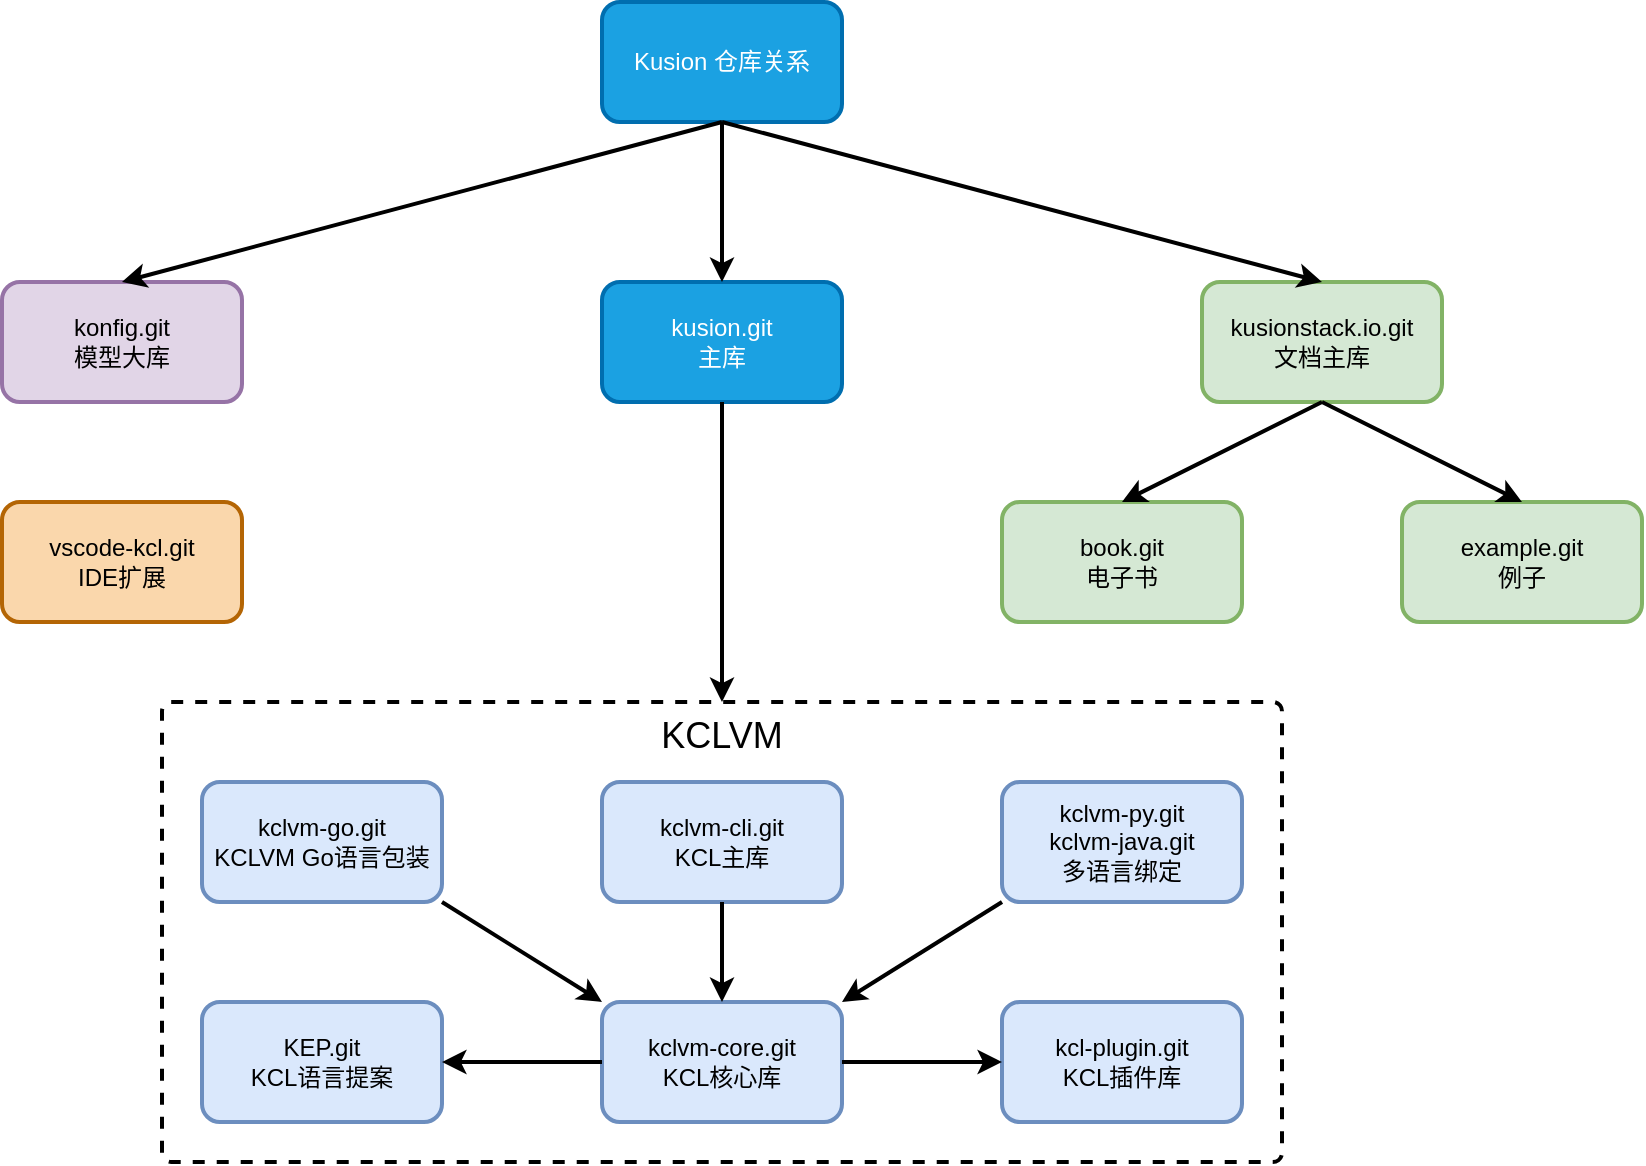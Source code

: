 <mxfile version="14.9.6" type="device"><diagram id="B8-tpyZa-beBFCcC5AaC" name="第 1 页"><mxGraphModel dx="1719" dy="1841" grid="1" gridSize="10" guides="1" tooltips="1" connect="1" arrows="1" fold="1" page="1" pageScale="1" pageWidth="827" pageHeight="1169" math="0" shadow="0"><root><mxCell id="0"/><mxCell id="1" parent="0"/><mxCell id="XIu2sxjIP9zPH9Uf-73c-1" value="Kusion 仓库关系" style="rounded=1;whiteSpace=wrap;html=1;strokeWidth=2;fillColor=#1ba1e2;strokeColor=#006EAF;fontColor=#ffffff;" parent="1" vertex="1"><mxGeometry x="-280" y="-470" width="120" height="60" as="geometry"/></mxCell><mxCell id="XIu2sxjIP9zPH9Uf-73c-2" value="kusion.git&lt;br&gt;主库" style="rounded=1;whiteSpace=wrap;html=1;strokeWidth=2;fillColor=#1ba1e2;strokeColor=#006EAF;fontColor=#ffffff;" parent="1" vertex="1"><mxGeometry x="-280" y="-330" width="120" height="60" as="geometry"/></mxCell><mxCell id="XIu2sxjIP9zPH9Uf-73c-6" value="kusionstack.io.git&lt;br&gt;文档主库" style="rounded=1;whiteSpace=wrap;html=1;strokeWidth=2;fillColor=#d5e8d4;strokeColor=#82b366;" parent="1" vertex="1"><mxGeometry x="20" y="-330" width="120" height="60" as="geometry"/></mxCell><mxCell id="XIu2sxjIP9zPH9Uf-73c-7" value="konfig.git&lt;br&gt;模型大库" style="rounded=1;whiteSpace=wrap;html=1;strokeWidth=2;fillColor=#e1d5e7;strokeColor=#9673a6;" parent="1" vertex="1"><mxGeometry x="-580" y="-330" width="120" height="60" as="geometry"/></mxCell><mxCell id="XIu2sxjIP9zPH9Uf-73c-10" value="" style="endArrow=classic;html=1;strokeWidth=2;exitX=0.5;exitY=1;exitDx=0;exitDy=0;entryX=0.5;entryY=0;entryDx=0;entryDy=0;" parent="1" source="XIu2sxjIP9zPH9Uf-73c-1" target="XIu2sxjIP9zPH9Uf-73c-7" edge="1"><mxGeometry width="50" height="50" relative="1" as="geometry"><mxPoint x="-120" y="-210" as="sourcePoint"/><mxPoint x="-70" y="-260" as="targetPoint"/></mxGeometry></mxCell><mxCell id="XIu2sxjIP9zPH9Uf-73c-11" value="" style="endArrow=classic;html=1;strokeWidth=2;entryX=0.5;entryY=0;entryDx=0;entryDy=0;" parent="1" target="XIu2sxjIP9zPH9Uf-73c-6" edge="1"><mxGeometry width="50" height="50" relative="1" as="geometry"><mxPoint x="-220" y="-410" as="sourcePoint"/><mxPoint x="-410" y="-320" as="targetPoint"/></mxGeometry></mxCell><mxCell id="XIu2sxjIP9zPH9Uf-73c-12" value="" style="endArrow=classic;html=1;strokeWidth=2;exitX=0.5;exitY=1;exitDx=0;exitDy=0;entryX=0.5;entryY=0;entryDx=0;entryDy=0;" parent="1" source="XIu2sxjIP9zPH9Uf-73c-1" target="XIu2sxjIP9zPH9Uf-73c-2" edge="1"><mxGeometry width="50" height="50" relative="1" as="geometry"><mxPoint x="-200" y="-390" as="sourcePoint"/><mxPoint x="-400" y="-310" as="targetPoint"/></mxGeometry></mxCell><mxCell id="XIu2sxjIP9zPH9Uf-73c-21" value="book.git&lt;br&gt;电子书" style="rounded=1;whiteSpace=wrap;html=1;strokeWidth=2;fillColor=#d5e8d4;strokeColor=#82b366;" parent="1" vertex="1"><mxGeometry x="-80" y="-220" width="120" height="60" as="geometry"/></mxCell><mxCell id="XIu2sxjIP9zPH9Uf-73c-22" value="example.git&lt;br&gt;例子" style="rounded=1;whiteSpace=wrap;html=1;strokeWidth=2;fillColor=#d5e8d4;strokeColor=#82b366;" parent="1" vertex="1"><mxGeometry x="120" y="-220" width="120" height="60" as="geometry"/></mxCell><mxCell id="XIu2sxjIP9zPH9Uf-73c-24" value="" style="endArrow=classic;html=1;strokeWidth=2;exitX=0.5;exitY=1;exitDx=0;exitDy=0;entryX=0.5;entryY=0;entryDx=0;entryDy=0;" parent="1" source="XIu2sxjIP9zPH9Uf-73c-6" target="XIu2sxjIP9zPH9Uf-73c-21" edge="1"><mxGeometry width="50" height="50" relative="1" as="geometry"><mxPoint x="-210" y="-260" as="sourcePoint"/><mxPoint x="-210" y="-200" as="targetPoint"/></mxGeometry></mxCell><mxCell id="XIu2sxjIP9zPH9Uf-73c-25" value="" style="endArrow=classic;html=1;strokeWidth=2;exitX=0.5;exitY=1;exitDx=0;exitDy=0;entryX=0.5;entryY=0;entryDx=0;entryDy=0;entryPerimeter=0;" parent="1" source="XIu2sxjIP9zPH9Uf-73c-6" target="XIu2sxjIP9zPH9Uf-73c-22" edge="1"><mxGeometry width="50" height="50" relative="1" as="geometry"><mxPoint x="-200" y="-250" as="sourcePoint"/><mxPoint x="-200" y="-190" as="targetPoint"/></mxGeometry></mxCell><mxCell id="XIu2sxjIP9zPH9Uf-73c-32" value="" style="endArrow=classic;html=1;strokeWidth=2;exitX=0.5;exitY=1;exitDx=0;exitDy=0;entryX=0.5;entryY=0;entryDx=0;entryDy=0;" parent="1" source="XIu2sxjIP9zPH9Uf-73c-2" target="XIu2sxjIP9zPH9Uf-73c-27" edge="1"><mxGeometry width="50" height="50" relative="1" as="geometry"><mxPoint x="-180" y="30" as="sourcePoint"/><mxPoint x="-180" y="80" as="targetPoint"/></mxGeometry></mxCell><mxCell id="XIu2sxjIP9zPH9Uf-73c-34" value="vscode-kcl.git&lt;br&gt;IDE扩展" style="rounded=1;whiteSpace=wrap;html=1;strokeWidth=2;fillColor=#fad7ac;strokeColor=#b46504;" parent="1" vertex="1"><mxGeometry x="-580" y="-220" width="120" height="60" as="geometry"/></mxCell><mxCell id="XIu2sxjIP9zPH9Uf-73c-35" value="" style="group" parent="1" vertex="1" connectable="0"><mxGeometry x="-500" y="-120" width="560" height="230" as="geometry"/></mxCell><mxCell id="XIu2sxjIP9zPH9Uf-73c-27" value="&lt;font style=&quot;font-size: 18px&quot;&gt;KCLVM&lt;/font&gt;" style="rounded=1;whiteSpace=wrap;html=1;strokeWidth=2;arcSize=2;fillColor=none;verticalAlign=top;dashed=1;" parent="XIu2sxjIP9zPH9Uf-73c-35" vertex="1"><mxGeometry width="560" height="230" as="geometry"/></mxCell><mxCell id="XIu2sxjIP9zPH9Uf-73c-3" value="kclvm-cli.git&lt;br&gt;KCL主库" style="rounded=1;whiteSpace=wrap;html=1;strokeWidth=2;fillColor=#dae8fc;strokeColor=#6c8ebf;" parent="XIu2sxjIP9zPH9Uf-73c-35" vertex="1"><mxGeometry x="220" y="40" width="120" height="60" as="geometry"/></mxCell><mxCell id="XIu2sxjIP9zPH9Uf-73c-4" value="kclvm-core.git&lt;br&gt;KCL核心库" style="rounded=1;whiteSpace=wrap;html=1;strokeWidth=2;fillColor=#dae8fc;strokeColor=#6c8ebf;" parent="XIu2sxjIP9zPH9Uf-73c-35" vertex="1"><mxGeometry x="220" y="150" width="120" height="60" as="geometry"/></mxCell><mxCell id="XIu2sxjIP9zPH9Uf-73c-5" value="kclvm-go.git&lt;br&gt;KCLVM Go语言包装" style="rounded=1;whiteSpace=wrap;html=1;strokeWidth=2;fillColor=#dae8fc;strokeColor=#6c8ebf;" parent="XIu2sxjIP9zPH9Uf-73c-35" vertex="1"><mxGeometry x="20" y="40" width="120" height="60" as="geometry"/></mxCell><mxCell id="XIu2sxjIP9zPH9Uf-73c-8" value="kcl-plugin.git&lt;br&gt;KCL插件库" style="rounded=1;whiteSpace=wrap;html=1;strokeWidth=2;fillColor=#dae8fc;strokeColor=#6c8ebf;" parent="XIu2sxjIP9zPH9Uf-73c-35" vertex="1"><mxGeometry x="420" y="150" width="120" height="60" as="geometry"/></mxCell><mxCell id="XIu2sxjIP9zPH9Uf-73c-9" value="KEP.git&lt;br&gt;KCL语言提案" style="rounded=1;whiteSpace=wrap;html=1;strokeWidth=2;fillColor=#dae8fc;strokeColor=#6c8ebf;" parent="XIu2sxjIP9zPH9Uf-73c-35" vertex="1"><mxGeometry x="20" y="150" width="120" height="60" as="geometry"/></mxCell><mxCell id="XIu2sxjIP9zPH9Uf-73c-15" value="" style="endArrow=classic;html=1;strokeWidth=2;exitX=0.5;exitY=1;exitDx=0;exitDy=0;entryX=0.5;entryY=0;entryDx=0;entryDy=0;" parent="XIu2sxjIP9zPH9Uf-73c-35" source="XIu2sxjIP9zPH9Uf-73c-3" target="XIu2sxjIP9zPH9Uf-73c-4" edge="1"><mxGeometry width="50" height="50" as="geometry"><mxPoint x="310" y="-180" as="sourcePoint"/><mxPoint x="310" y="-100" as="targetPoint"/></mxGeometry></mxCell><mxCell id="XIu2sxjIP9zPH9Uf-73c-23" value="kclvm-py.git&lt;br&gt;kclvm-java.git&lt;br&gt;多语言绑定" style="rounded=1;whiteSpace=wrap;html=1;strokeWidth=2;fillColor=#dae8fc;strokeColor=#6c8ebf;" parent="XIu2sxjIP9zPH9Uf-73c-35" vertex="1"><mxGeometry x="420" y="40" width="120" height="60" as="geometry"/></mxCell><mxCell id="XIu2sxjIP9zPH9Uf-73c-28" value="" style="endArrow=classic;html=1;strokeWidth=2;exitX=1;exitY=0.5;exitDx=0;exitDy=0;entryX=0;entryY=0.5;entryDx=0;entryDy=0;" parent="XIu2sxjIP9zPH9Uf-73c-35" source="XIu2sxjIP9zPH9Uf-73c-4" target="XIu2sxjIP9zPH9Uf-73c-8" edge="1"><mxGeometry width="50" height="50" as="geometry"><mxPoint x="290" y="110" as="sourcePoint"/><mxPoint x="290" y="160" as="targetPoint"/></mxGeometry></mxCell><mxCell id="XIu2sxjIP9zPH9Uf-73c-29" value="" style="endArrow=classic;html=1;strokeWidth=2;exitX=0;exitY=0.5;exitDx=0;exitDy=0;" parent="XIu2sxjIP9zPH9Uf-73c-35" source="XIu2sxjIP9zPH9Uf-73c-4" edge="1"><mxGeometry width="50" height="50" as="geometry"><mxPoint x="300" y="120" as="sourcePoint"/><mxPoint x="140" y="180" as="targetPoint"/></mxGeometry></mxCell><mxCell id="XIu2sxjIP9zPH9Uf-73c-30" value="" style="endArrow=classic;html=1;strokeWidth=2;exitX=0;exitY=1;exitDx=0;exitDy=0;entryX=1;entryY=0;entryDx=0;entryDy=0;" parent="XIu2sxjIP9zPH9Uf-73c-35" source="XIu2sxjIP9zPH9Uf-73c-23" target="XIu2sxjIP9zPH9Uf-73c-4" edge="1"><mxGeometry width="50" height="50" as="geometry"><mxPoint x="310" y="130" as="sourcePoint"/><mxPoint x="310" y="180" as="targetPoint"/></mxGeometry></mxCell><mxCell id="XIu2sxjIP9zPH9Uf-73c-31" value="" style="endArrow=classic;html=1;strokeWidth=2;exitX=1;exitY=1;exitDx=0;exitDy=0;entryX=0;entryY=0;entryDx=0;entryDy=0;" parent="XIu2sxjIP9zPH9Uf-73c-35" source="XIu2sxjIP9zPH9Uf-73c-5" target="XIu2sxjIP9zPH9Uf-73c-4" edge="1"><mxGeometry width="50" height="50" as="geometry"><mxPoint x="320" y="140" as="sourcePoint"/><mxPoint x="320" y="190" as="targetPoint"/></mxGeometry></mxCell></root></mxGraphModel></diagram></mxfile>